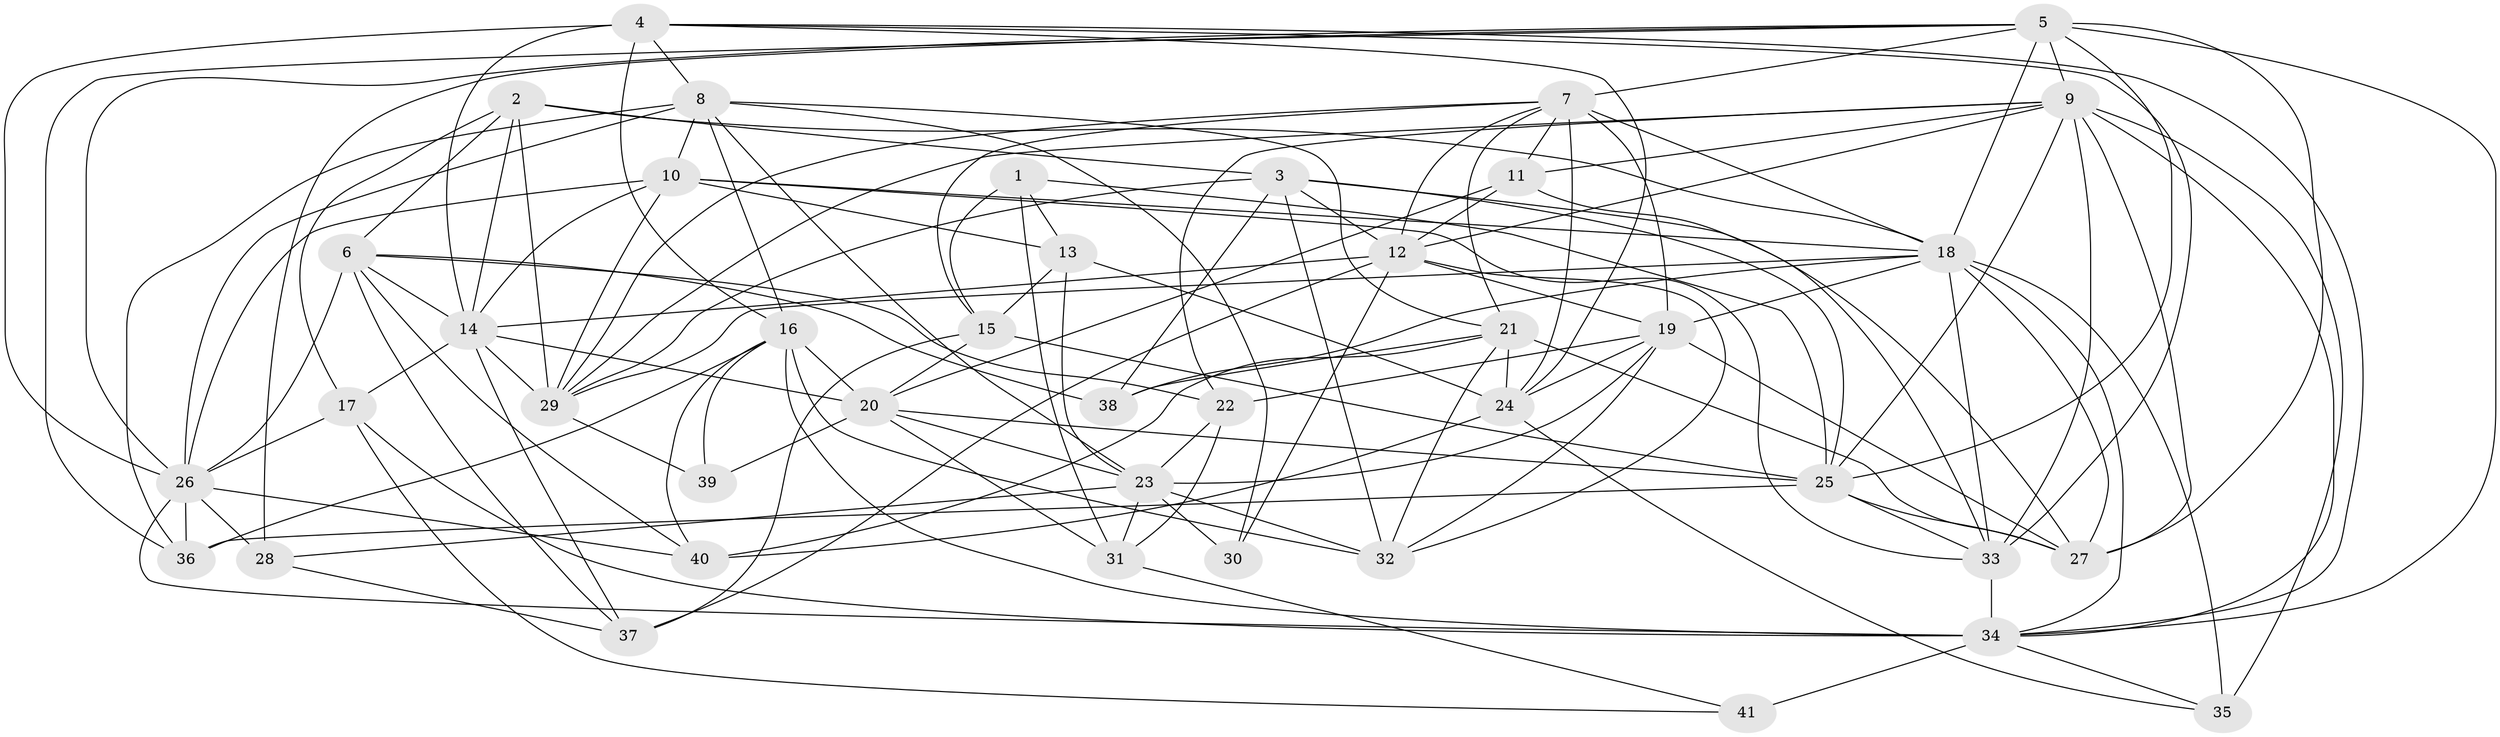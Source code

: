 // original degree distribution, {4: 1.0}
// Generated by graph-tools (version 1.1) at 2025/54/03/04/25 22:54:00]
// undirected, 41 vertices, 137 edges
graph export_dot {
  node [color=gray90,style=filled];
  1;
  2;
  3;
  4;
  5;
  6;
  7;
  8;
  9;
  10;
  11;
  12;
  13;
  14;
  15;
  16;
  17;
  18;
  19;
  20;
  21;
  22;
  23;
  24;
  25;
  26;
  27;
  28;
  29;
  30;
  31;
  32;
  33;
  34;
  35;
  36;
  37;
  38;
  39;
  40;
  41;
  1 -- 13 [weight=1.0];
  1 -- 15 [weight=2.0];
  1 -- 25 [weight=2.0];
  1 -- 31 [weight=1.0];
  2 -- 3 [weight=1.0];
  2 -- 6 [weight=1.0];
  2 -- 14 [weight=1.0];
  2 -- 17 [weight=2.0];
  2 -- 18 [weight=1.0];
  2 -- 29 [weight=2.0];
  3 -- 12 [weight=1.0];
  3 -- 25 [weight=1.0];
  3 -- 27 [weight=1.0];
  3 -- 29 [weight=1.0];
  3 -- 32 [weight=2.0];
  3 -- 38 [weight=1.0];
  4 -- 8 [weight=1.0];
  4 -- 14 [weight=2.0];
  4 -- 16 [weight=1.0];
  4 -- 24 [weight=1.0];
  4 -- 26 [weight=1.0];
  4 -- 33 [weight=1.0];
  4 -- 34 [weight=1.0];
  5 -- 7 [weight=1.0];
  5 -- 9 [weight=1.0];
  5 -- 18 [weight=1.0];
  5 -- 25 [weight=2.0];
  5 -- 26 [weight=1.0];
  5 -- 27 [weight=1.0];
  5 -- 28 [weight=1.0];
  5 -- 34 [weight=1.0];
  5 -- 36 [weight=1.0];
  6 -- 14 [weight=2.0];
  6 -- 22 [weight=2.0];
  6 -- 26 [weight=1.0];
  6 -- 37 [weight=1.0];
  6 -- 38 [weight=1.0];
  6 -- 40 [weight=2.0];
  7 -- 11 [weight=1.0];
  7 -- 12 [weight=1.0];
  7 -- 15 [weight=1.0];
  7 -- 18 [weight=1.0];
  7 -- 19 [weight=1.0];
  7 -- 21 [weight=2.0];
  7 -- 24 [weight=3.0];
  7 -- 29 [weight=1.0];
  8 -- 10 [weight=1.0];
  8 -- 16 [weight=3.0];
  8 -- 21 [weight=1.0];
  8 -- 23 [weight=1.0];
  8 -- 26 [weight=1.0];
  8 -- 30 [weight=1.0];
  8 -- 36 [weight=3.0];
  9 -- 11 [weight=1.0];
  9 -- 12 [weight=1.0];
  9 -- 22 [weight=1.0];
  9 -- 25 [weight=1.0];
  9 -- 27 [weight=1.0];
  9 -- 29 [weight=1.0];
  9 -- 33 [weight=3.0];
  9 -- 34 [weight=1.0];
  9 -- 35 [weight=1.0];
  10 -- 13 [weight=2.0];
  10 -- 14 [weight=1.0];
  10 -- 18 [weight=1.0];
  10 -- 26 [weight=1.0];
  10 -- 29 [weight=1.0];
  10 -- 33 [weight=1.0];
  11 -- 12 [weight=1.0];
  11 -- 20 [weight=2.0];
  11 -- 33 [weight=1.0];
  12 -- 14 [weight=1.0];
  12 -- 19 [weight=1.0];
  12 -- 30 [weight=1.0];
  12 -- 32 [weight=2.0];
  12 -- 37 [weight=1.0];
  13 -- 15 [weight=1.0];
  13 -- 23 [weight=1.0];
  13 -- 24 [weight=1.0];
  14 -- 17 [weight=1.0];
  14 -- 20 [weight=1.0];
  14 -- 29 [weight=2.0];
  14 -- 37 [weight=1.0];
  15 -- 20 [weight=1.0];
  15 -- 25 [weight=1.0];
  15 -- 37 [weight=2.0];
  16 -- 20 [weight=1.0];
  16 -- 32 [weight=1.0];
  16 -- 34 [weight=1.0];
  16 -- 36 [weight=1.0];
  16 -- 39 [weight=1.0];
  16 -- 40 [weight=1.0];
  17 -- 26 [weight=1.0];
  17 -- 34 [weight=1.0];
  17 -- 41 [weight=1.0];
  18 -- 19 [weight=1.0];
  18 -- 27 [weight=1.0];
  18 -- 29 [weight=2.0];
  18 -- 33 [weight=1.0];
  18 -- 34 [weight=1.0];
  18 -- 35 [weight=1.0];
  18 -- 38 [weight=1.0];
  19 -- 22 [weight=1.0];
  19 -- 23 [weight=1.0];
  19 -- 24 [weight=1.0];
  19 -- 27 [weight=1.0];
  19 -- 32 [weight=1.0];
  20 -- 23 [weight=1.0];
  20 -- 25 [weight=1.0];
  20 -- 31 [weight=2.0];
  20 -- 39 [weight=1.0];
  21 -- 24 [weight=2.0];
  21 -- 27 [weight=2.0];
  21 -- 32 [weight=1.0];
  21 -- 38 [weight=1.0];
  21 -- 40 [weight=3.0];
  22 -- 23 [weight=1.0];
  22 -- 31 [weight=1.0];
  23 -- 28 [weight=1.0];
  23 -- 30 [weight=2.0];
  23 -- 31 [weight=1.0];
  23 -- 32 [weight=1.0];
  24 -- 35 [weight=1.0];
  24 -- 40 [weight=1.0];
  25 -- 27 [weight=1.0];
  25 -- 33 [weight=1.0];
  25 -- 36 [weight=2.0];
  26 -- 28 [weight=1.0];
  26 -- 34 [weight=1.0];
  26 -- 36 [weight=1.0];
  26 -- 40 [weight=1.0];
  28 -- 37 [weight=1.0];
  29 -- 39 [weight=2.0];
  31 -- 41 [weight=1.0];
  33 -- 34 [weight=2.0];
  34 -- 35 [weight=1.0];
  34 -- 41 [weight=2.0];
}
